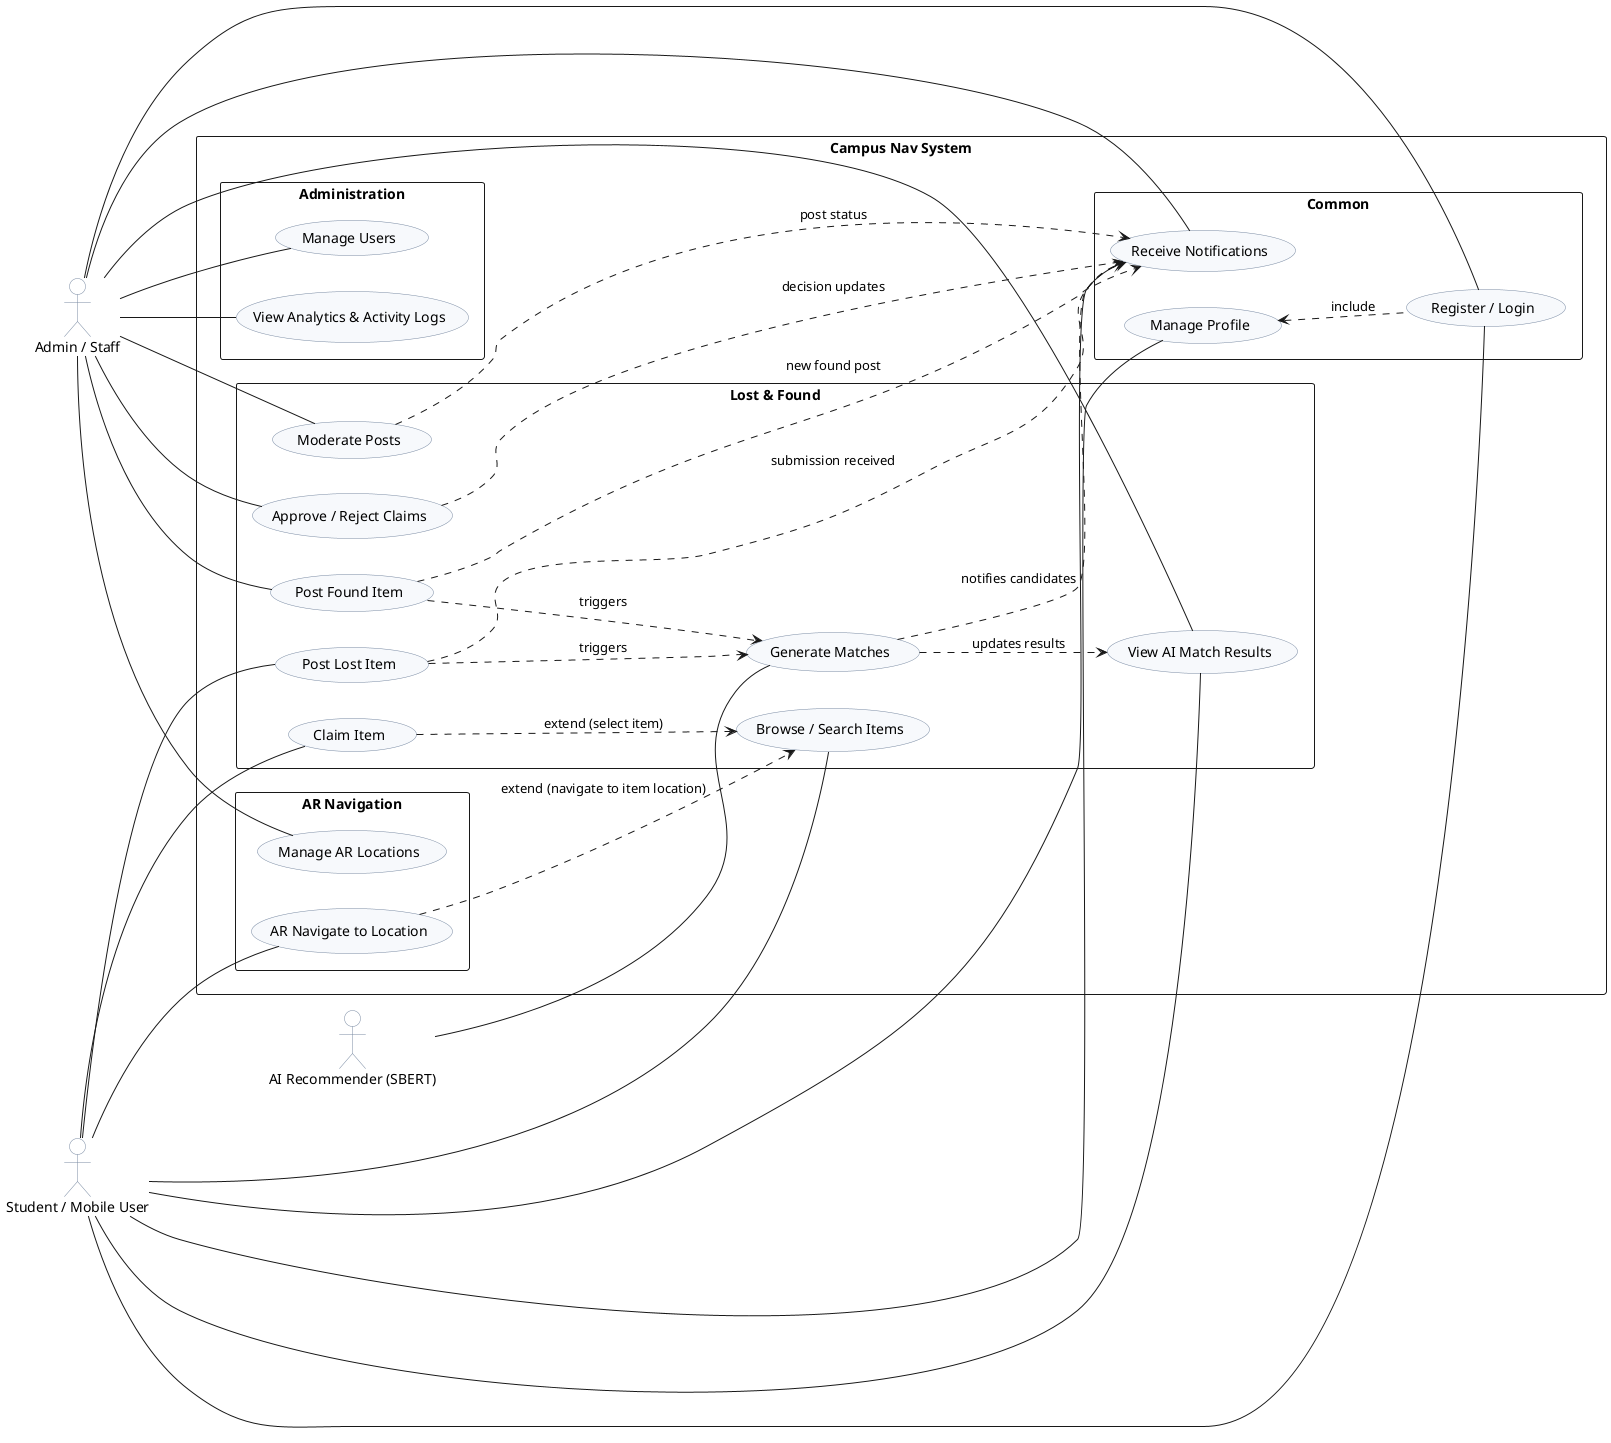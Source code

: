 @startuml
left to right direction
skinparam packageStyle rectangle
skinparam usecase {
  BackgroundColor #F7F9FC
  BorderColor #7A8BA3
}
skinparam actor {
  BackgroundColor #FFFFFF
  BorderColor #7A8BA3
}

actor "Student / Mobile User" as student
actor "Admin / Staff" as admin
actor "AI Recommender (SBERT)" as ai

rectangle "Campus Nav System" as system {
  package "Common" {
    usecase "Register / Login" as UC_auth
    usecase "Manage Profile" as UC_profile
    usecase "Receive Notifications" as UC_notify
  }

  package "Lost & Found" {
    usecase "Post Lost Item" as UC_postLost
    usecase "Post Found Item" as UC_postFound
    usecase "Browse / Search Items" as UC_browse
    usecase "Claim Item" as UC_claim
    usecase "Moderate Posts" as UC_moderate
    usecase "Approve / Reject Claims" as UC_claimModeration
    usecase "View AI Match Results" as UC_viewMatches
    usecase "Generate Matches" as UC_generateMatches
  }

  package "AR Navigation" {
    usecase "AR Navigate to Location" as UC_arNavigate
    usecase "Manage AR Locations" as UC_manageAr
  }

  package "Administration" {
    usecase "Manage Users" as UC_manageUsers
    usecase "View Analytics & Activity Logs" as UC_analytics
  }
}

' Primary associations
student -- UC_auth
student -- UC_profile
student -- UC_postLost
student -- UC_browse
student -- UC_claim
student -- UC_arNavigate
student -- UC_notify
student -- UC_viewMatches

admin -- UC_auth
admin -- UC_postFound
admin -- UC_moderate
admin -- UC_claimModeration
admin -- UC_manageUsers
admin -- UC_manageAr
admin -- UC_analytics
admin -- UC_viewMatches
admin -- UC_notify

' AI and internal triggers
ai -- UC_generateMatches
UC_postLost ..> UC_generateMatches : triggers
UC_postFound ..> UC_generateMatches : triggers
UC_generateMatches ..> UC_viewMatches : updates results
UC_generateMatches ..> UC_notify : notifies candidates

' Notifications on key actions
UC_claimModeration ..> UC_notify : decision updates
UC_moderate ..> UC_notify : post status
UC_postFound ..> UC_notify : new found post
UC_postLost ..> UC_notify : submission received

' Relationships
UC_profile <.. UC_auth : include
UC_claim ..> UC_browse : extend (select item)
UC_arNavigate ..> UC_browse : extend (navigate to item location)

@enduml


